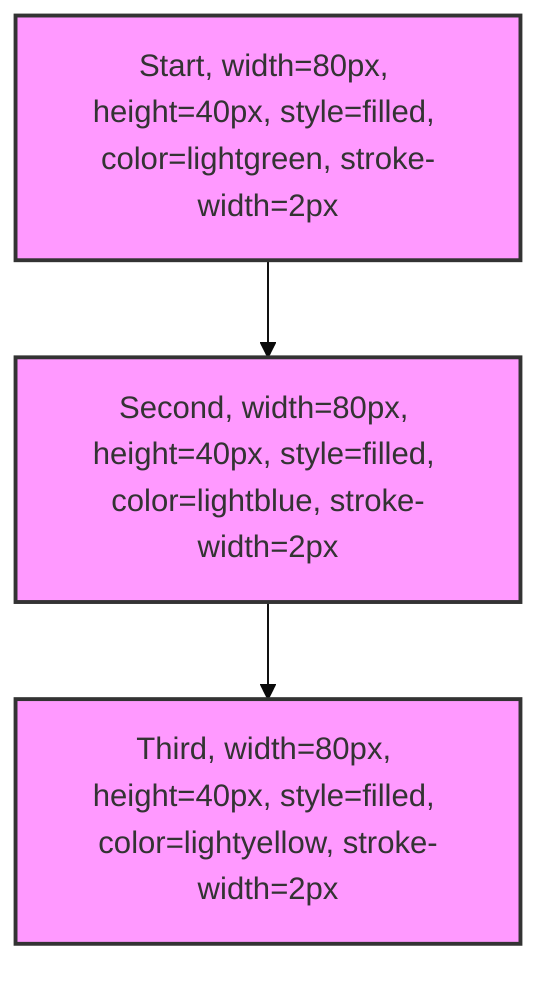 graph TD
%%{init: {'theme': 'base', 'themeVariables': { 'fontSize': '16px'}, 'flowchart': {'width': 800, 'height': 600}}}%%
A[Start, width=80px, height=40px, style=filled, color=lightgreen, stroke-width=2px]
style A fill:#f9f,stroke:#333,stroke-width:2px
B[Second, width=80px, height=40px, style=filled, color=lightblue, stroke-width=2px]
style B fill:#f9f,stroke:#333,stroke-width:2px
A --> B
C[Third, width=80px, height=40px, style=filled, color=lightyellow, stroke-width=2px]
style C fill:#f9f,stroke:#333,stroke-width:2px
B --> C